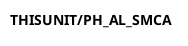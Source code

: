 @startuml
title THISUNIT/PH_AL_SMCA
!define std_batch_size  'UP001_VALUE'
!define CHARGE_CHARGE   2
!define CHARGE_HOLD 0

@enduml